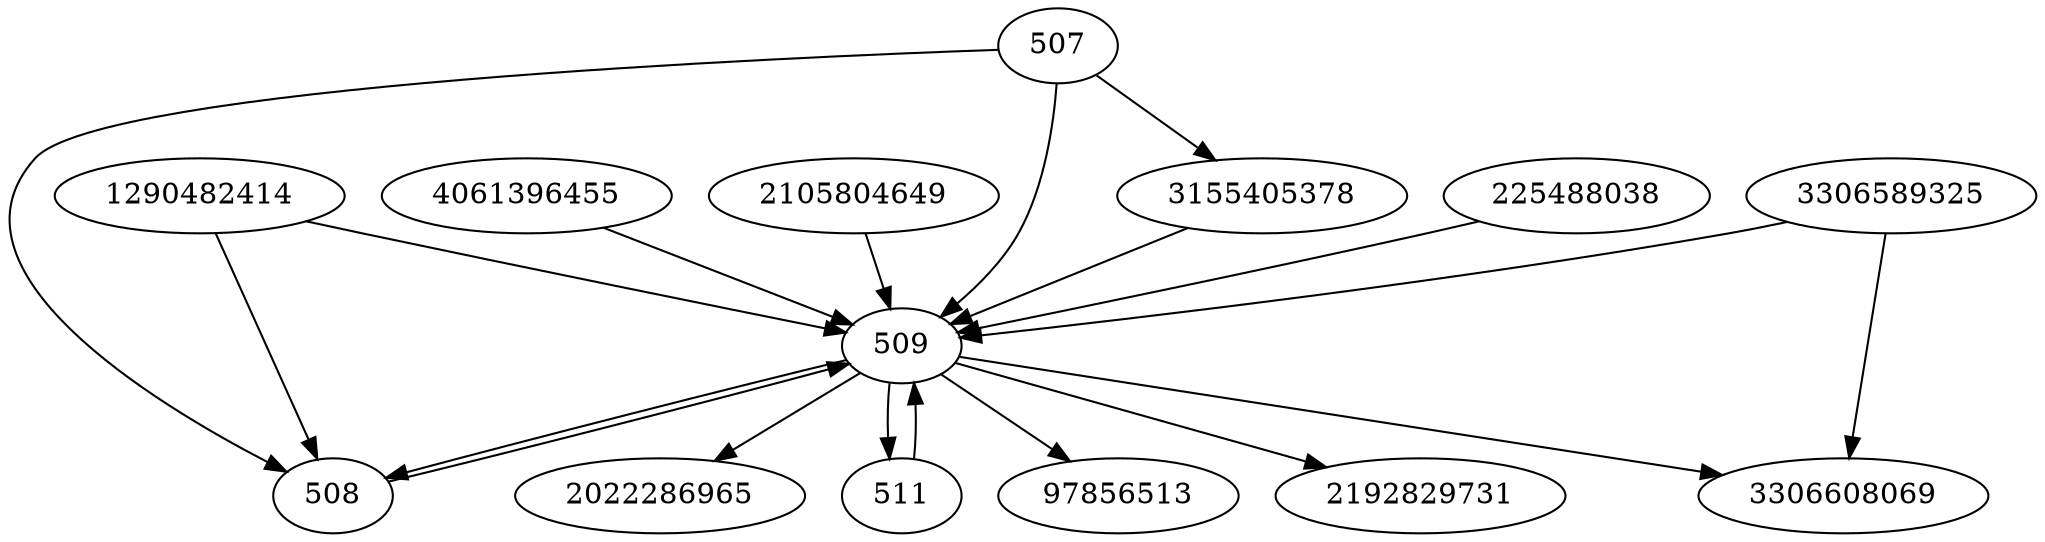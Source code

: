 strict digraph  {
97856513;
3155405378;
2192829731;
3306608069;
225488038;
4061396455;
2105804649;
3306589325;
1290482414;
2022286965;
507;
508;
509;
511;
3155405378 -> 509;
225488038 -> 509;
4061396455 -> 509;
2105804649 -> 509;
3306589325 -> 3306608069;
3306589325 -> 509;
1290482414 -> 508;
1290482414 -> 509;
507 -> 509;
507 -> 3155405378;
507 -> 508;
508 -> 509;
509 -> 511;
509 -> 2022286965;
509 -> 2192829731;
509 -> 508;
509 -> 3306608069;
509 -> 97856513;
511 -> 509;
}
